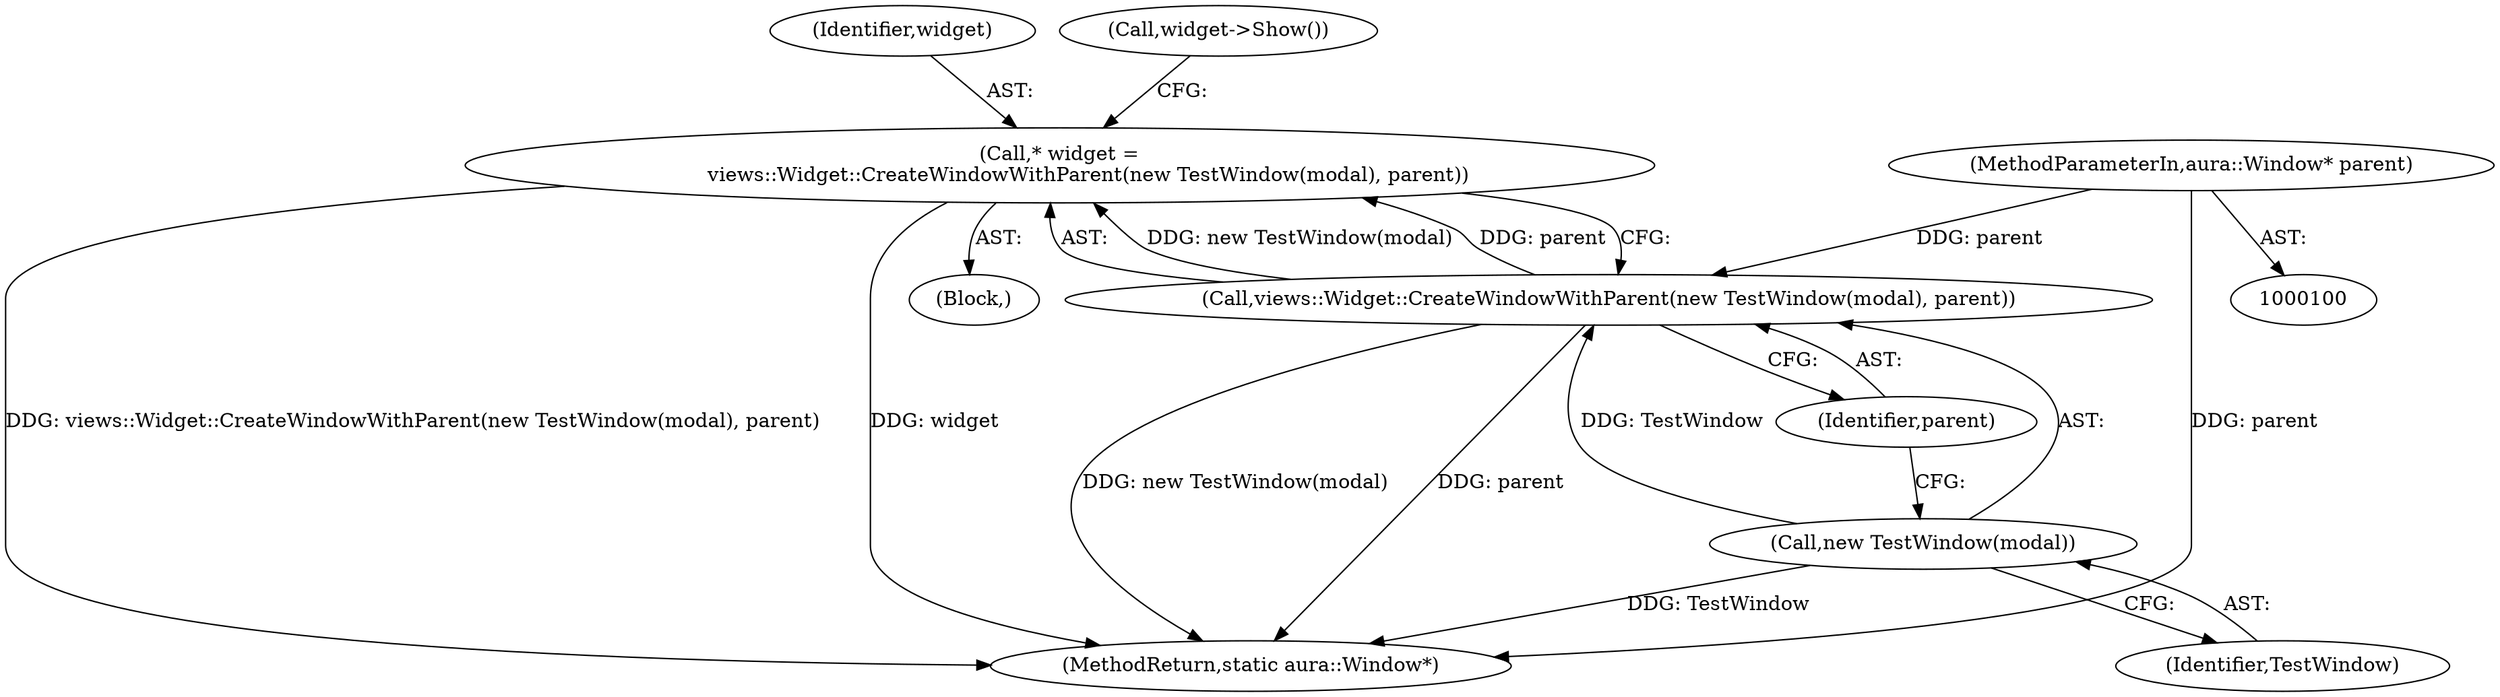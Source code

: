 digraph "0_Chrome_3fe224d430d863880df0050faaa037b0eb00d3c0_0@pointer" {
"1000105" [label="(Call,* widget =\n         views::Widget::CreateWindowWithParent(new TestWindow(modal), parent))"];
"1000107" [label="(Call,views::Widget::CreateWindowWithParent(new TestWindow(modal), parent))"];
"1000108" [label="(Call,new TestWindow(modal))"];
"1000101" [label="(MethodParameterIn,aura::Window* parent)"];
"1000110" [label="(Identifier,parent)"];
"1000114" [label="(MethodReturn,static aura::Window*)"];
"1000106" [label="(Identifier,widget)"];
"1000101" [label="(MethodParameterIn,aura::Window* parent)"];
"1000109" [label="(Identifier,TestWindow)"];
"1000107" [label="(Call,views::Widget::CreateWindowWithParent(new TestWindow(modal), parent))"];
"1000105" [label="(Call,* widget =\n         views::Widget::CreateWindowWithParent(new TestWindow(modal), parent))"];
"1000108" [label="(Call,new TestWindow(modal))"];
"1000103" [label="(Block,)"];
"1000111" [label="(Call,widget->Show())"];
"1000105" -> "1000103"  [label="AST: "];
"1000105" -> "1000107"  [label="CFG: "];
"1000106" -> "1000105"  [label="AST: "];
"1000107" -> "1000105"  [label="AST: "];
"1000111" -> "1000105"  [label="CFG: "];
"1000105" -> "1000114"  [label="DDG: views::Widget::CreateWindowWithParent(new TestWindow(modal), parent)"];
"1000105" -> "1000114"  [label="DDG: widget"];
"1000107" -> "1000105"  [label="DDG: new TestWindow(modal)"];
"1000107" -> "1000105"  [label="DDG: parent"];
"1000107" -> "1000110"  [label="CFG: "];
"1000108" -> "1000107"  [label="AST: "];
"1000110" -> "1000107"  [label="AST: "];
"1000107" -> "1000114"  [label="DDG: new TestWindow(modal)"];
"1000107" -> "1000114"  [label="DDG: parent"];
"1000108" -> "1000107"  [label="DDG: TestWindow"];
"1000101" -> "1000107"  [label="DDG: parent"];
"1000108" -> "1000109"  [label="CFG: "];
"1000109" -> "1000108"  [label="AST: "];
"1000110" -> "1000108"  [label="CFG: "];
"1000108" -> "1000114"  [label="DDG: TestWindow"];
"1000101" -> "1000100"  [label="AST: "];
"1000101" -> "1000114"  [label="DDG: parent"];
}
